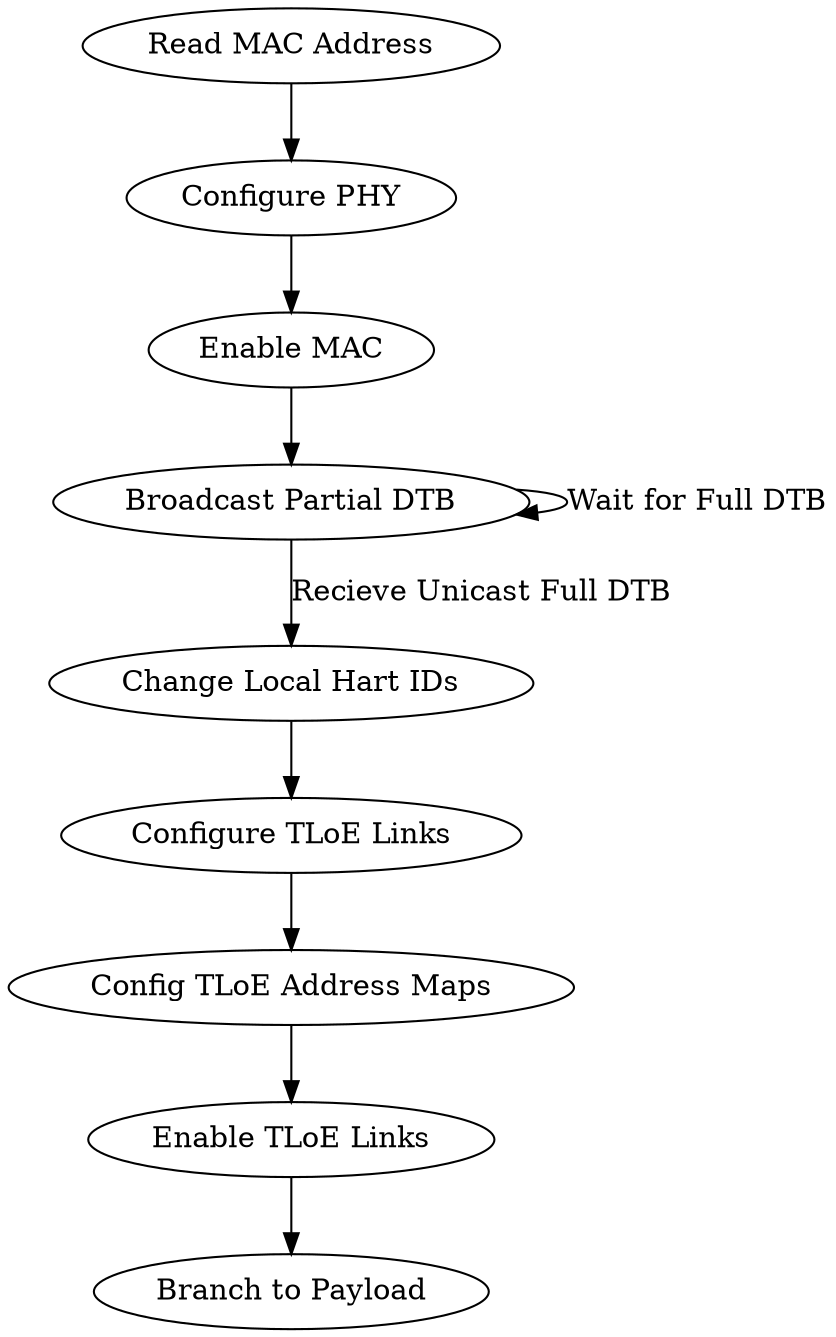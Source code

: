 // Copyright (c) 2020 SiFive Inc.
// SPDX-License-Identifier: CC-BY-4.0

digraph bootprotocol {
        /* Node definitions */
        readmac [label="Read MAC Address"];
        configphy [label="Configure PHY"];
        enablemac [label="Enable MAC"];
        broadcastdtb [label="Broadcast Partial DTB"];
        changehartid [label="Change Local Hart IDs"];
        configlinks [label="Configure TLoE Links"];
        mapaddrs [label="Config TLoE Address Maps"];
        enablelinks [label="Enable TLoE Links"];
        payload [label="Branch to Payload"];

        /* PHY initialization */
        subgraph phyinit {
                readmac -> configphy;
                configphy -> enablemac;
                enablemac -> broadcastdtb;
        }

        /* Broadcast loop */
        subgraph loop {
                broadcastdtb -> broadcastdtb [label="Wait for Full DTB"];
        }

        /* TLoE Configuration */
        subgraph tloeinit {
                broadcastdtb -> changehartid [label="Recieve Unicast Full DTB"];
                changehartid -> configlinks;
                configlinks -> mapaddrs;
                mapaddrs -> enablelinks;
                enablelinks -> payload;
        }
}
